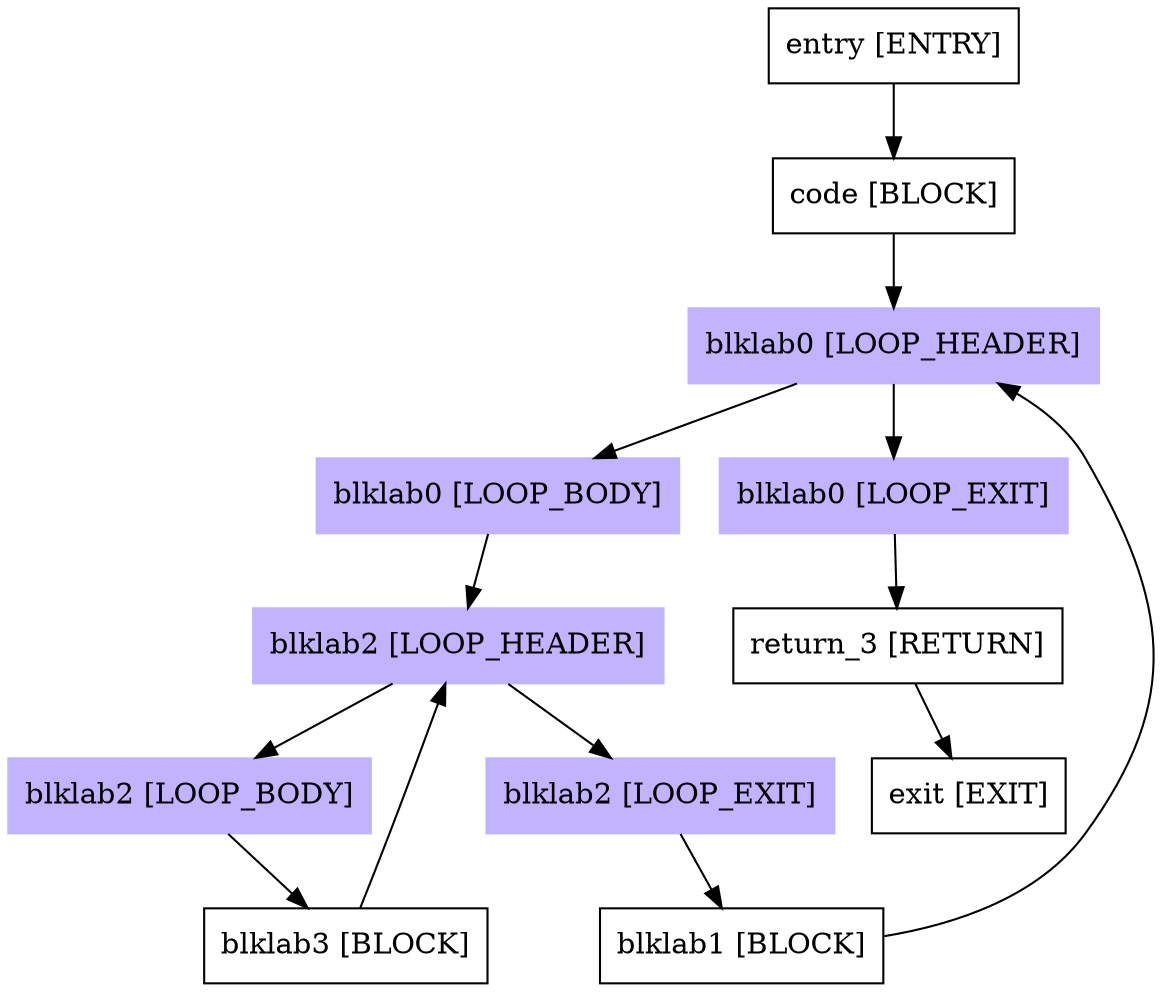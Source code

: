 digraph f{
"entry [ENTRY]"[shape=box];
"code [BLOCK]"[shape=box];
"blklab0 [LOOP_HEADER]"[shape=box,style=filled,color=".7 .3 1.0"];
"blklab0 [LOOP_BODY]"[shape=box,style=filled,color=".7 .3 1.0"];
"blklab0 [LOOP_EXIT]"[shape=box,style=filled,color=".7 .3 1.0"];
"blklab2 [LOOP_HEADER]"[shape=box,style=filled,color=".7 .3 1.0"];
"blklab2 [LOOP_BODY]"[shape=box,style=filled,color=".7 .3 1.0"];
"blklab2 [LOOP_EXIT]"[shape=box,style=filled,color=".7 .3 1.0"];
"blklab3 [BLOCK]"[shape=box];
"blklab1 [BLOCK]"[shape=box];
"return_3 [RETURN]"[shape=box];
"exit [EXIT]"[shape=box];
"entry [ENTRY]"->"code [BLOCK]";
"code [BLOCK]"->"blklab0 [LOOP_HEADER]";
"blklab0 [LOOP_HEADER]"->"blklab0 [LOOP_BODY]";
"blklab0 [LOOP_HEADER]"->"blklab0 [LOOP_EXIT]";
"blklab0 [LOOP_BODY]"->"blklab2 [LOOP_HEADER]";
"blklab0 [LOOP_EXIT]"->"return_3 [RETURN]";
"blklab2 [LOOP_HEADER]"->"blklab2 [LOOP_BODY]";
"blklab2 [LOOP_HEADER]"->"blklab2 [LOOP_EXIT]";
"blklab2 [LOOP_BODY]"->"blklab3 [BLOCK]";
"blklab2 [LOOP_EXIT]"->"blklab1 [BLOCK]";
"blklab3 [BLOCK]"->"blklab2 [LOOP_HEADER]";
"blklab1 [BLOCK]"->"blklab0 [LOOP_HEADER]";
"return_3 [RETURN]"->"exit [EXIT]";

}
